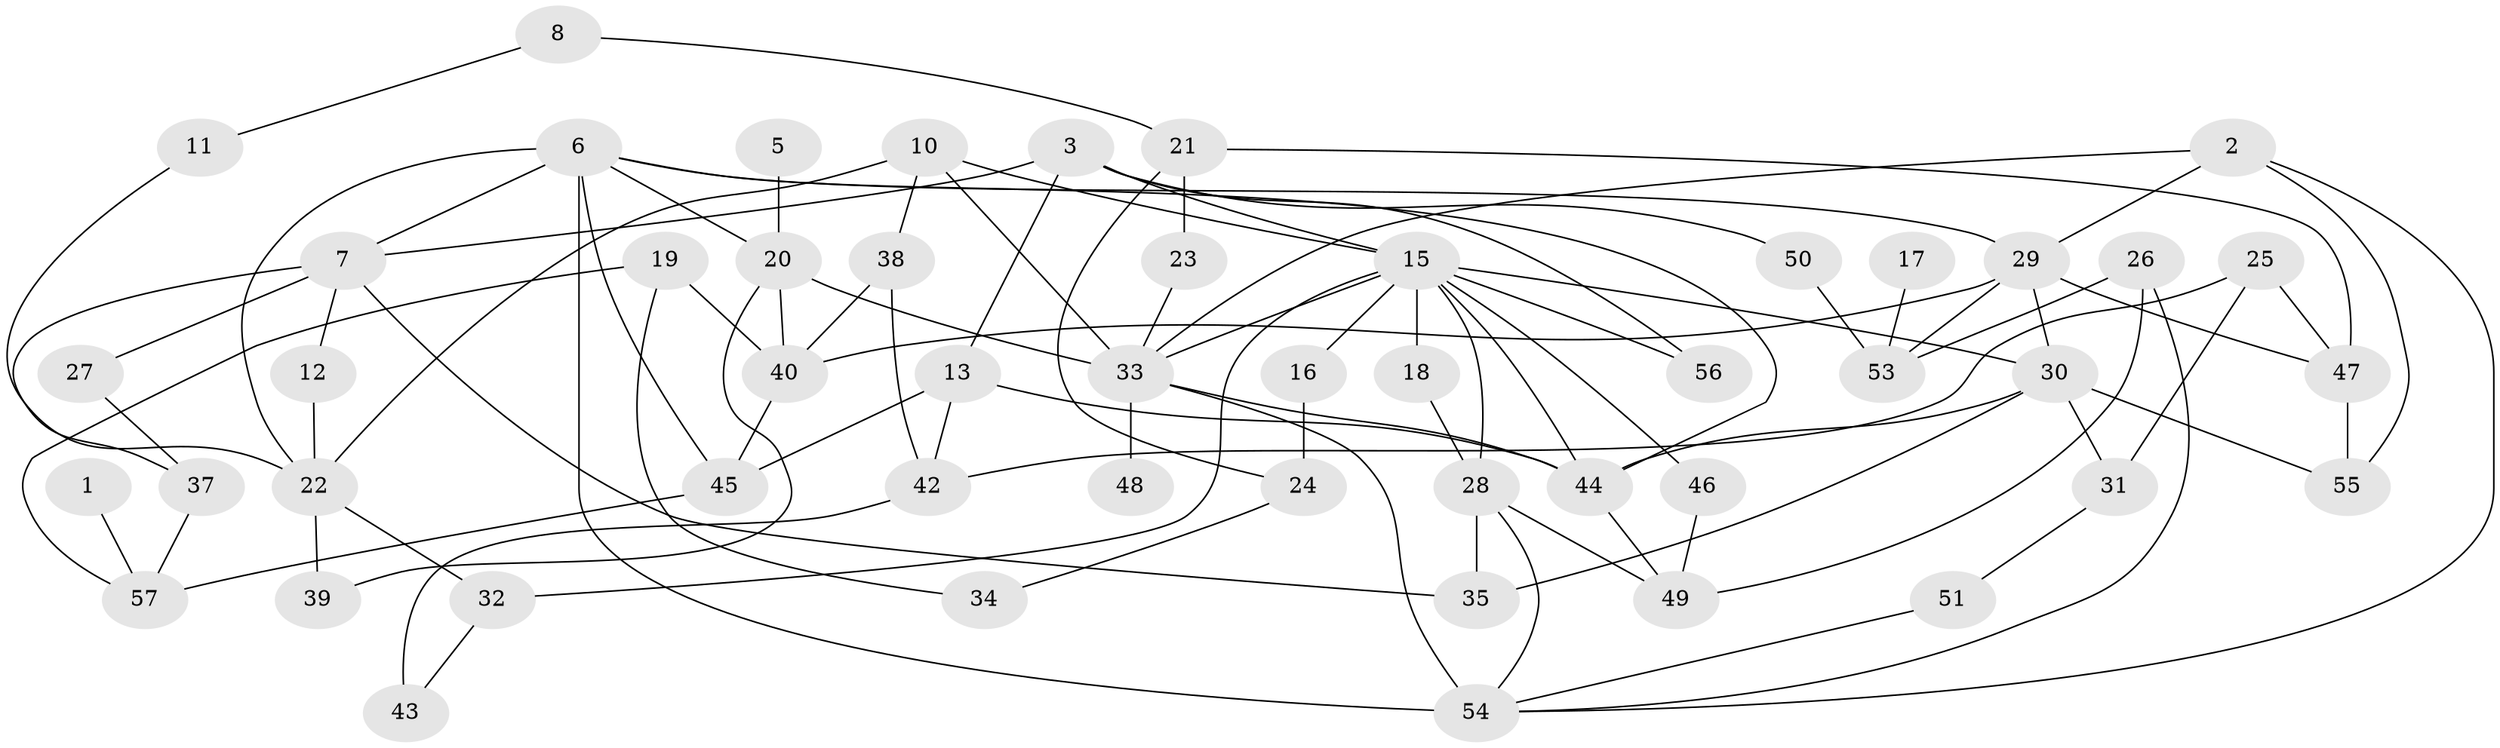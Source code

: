 // original degree distribution, {3: 0.19298245614035087, 4: 0.17543859649122806, 1: 0.20175438596491227, 5: 0.11403508771929824, 2: 0.21929824561403508, 7: 0.017543859649122806, 0: 0.05263157894736842, 6: 0.02631578947368421}
// Generated by graph-tools (version 1.1) at 2025/00/03/09/25 03:00:40]
// undirected, 51 vertices, 92 edges
graph export_dot {
graph [start="1"]
  node [color=gray90,style=filled];
  1;
  2;
  3;
  5;
  6;
  7;
  8;
  10;
  11;
  12;
  13;
  15;
  16;
  17;
  18;
  19;
  20;
  21;
  22;
  23;
  24;
  25;
  26;
  27;
  28;
  29;
  30;
  31;
  32;
  33;
  34;
  35;
  37;
  38;
  39;
  40;
  42;
  43;
  44;
  45;
  46;
  47;
  48;
  49;
  50;
  51;
  53;
  54;
  55;
  56;
  57;
  1 -- 57 [weight=1.0];
  2 -- 29 [weight=1.0];
  2 -- 33 [weight=1.0];
  2 -- 54 [weight=1.0];
  2 -- 55 [weight=1.0];
  3 -- 7 [weight=1.0];
  3 -- 13 [weight=1.0];
  3 -- 15 [weight=1.0];
  3 -- 50 [weight=1.0];
  3 -- 56 [weight=1.0];
  5 -- 20 [weight=1.0];
  6 -- 7 [weight=1.0];
  6 -- 20 [weight=1.0];
  6 -- 22 [weight=1.0];
  6 -- 29 [weight=1.0];
  6 -- 44 [weight=1.0];
  6 -- 45 [weight=1.0];
  6 -- 54 [weight=3.0];
  7 -- 12 [weight=1.0];
  7 -- 27 [weight=1.0];
  7 -- 35 [weight=1.0];
  7 -- 37 [weight=1.0];
  8 -- 11 [weight=1.0];
  8 -- 21 [weight=1.0];
  10 -- 15 [weight=1.0];
  10 -- 22 [weight=1.0];
  10 -- 33 [weight=1.0];
  10 -- 38 [weight=1.0];
  11 -- 22 [weight=1.0];
  12 -- 22 [weight=1.0];
  13 -- 42 [weight=2.0];
  13 -- 44 [weight=1.0];
  13 -- 45 [weight=2.0];
  15 -- 16 [weight=1.0];
  15 -- 18 [weight=2.0];
  15 -- 28 [weight=1.0];
  15 -- 30 [weight=1.0];
  15 -- 32 [weight=1.0];
  15 -- 33 [weight=1.0];
  15 -- 44 [weight=1.0];
  15 -- 46 [weight=1.0];
  15 -- 56 [weight=1.0];
  16 -- 24 [weight=1.0];
  17 -- 53 [weight=1.0];
  18 -- 28 [weight=1.0];
  19 -- 34 [weight=1.0];
  19 -- 40 [weight=1.0];
  19 -- 57 [weight=1.0];
  20 -- 33 [weight=1.0];
  20 -- 39 [weight=1.0];
  20 -- 40 [weight=1.0];
  21 -- 23 [weight=1.0];
  21 -- 24 [weight=1.0];
  21 -- 47 [weight=1.0];
  22 -- 32 [weight=1.0];
  22 -- 39 [weight=1.0];
  23 -- 33 [weight=2.0];
  24 -- 34 [weight=1.0];
  25 -- 31 [weight=1.0];
  25 -- 42 [weight=1.0];
  25 -- 47 [weight=1.0];
  26 -- 49 [weight=1.0];
  26 -- 53 [weight=1.0];
  26 -- 54 [weight=1.0];
  27 -- 37 [weight=1.0];
  28 -- 35 [weight=1.0];
  28 -- 49 [weight=1.0];
  28 -- 54 [weight=1.0];
  29 -- 30 [weight=1.0];
  29 -- 40 [weight=1.0];
  29 -- 47 [weight=1.0];
  29 -- 53 [weight=1.0];
  30 -- 31 [weight=1.0];
  30 -- 35 [weight=1.0];
  30 -- 44 [weight=1.0];
  30 -- 55 [weight=1.0];
  31 -- 51 [weight=1.0];
  32 -- 43 [weight=1.0];
  33 -- 44 [weight=1.0];
  33 -- 48 [weight=1.0];
  33 -- 54 [weight=1.0];
  37 -- 57 [weight=1.0];
  38 -- 40 [weight=1.0];
  38 -- 42 [weight=1.0];
  40 -- 45 [weight=1.0];
  42 -- 43 [weight=2.0];
  44 -- 49 [weight=1.0];
  45 -- 57 [weight=1.0];
  46 -- 49 [weight=1.0];
  47 -- 55 [weight=1.0];
  50 -- 53 [weight=1.0];
  51 -- 54 [weight=1.0];
}
